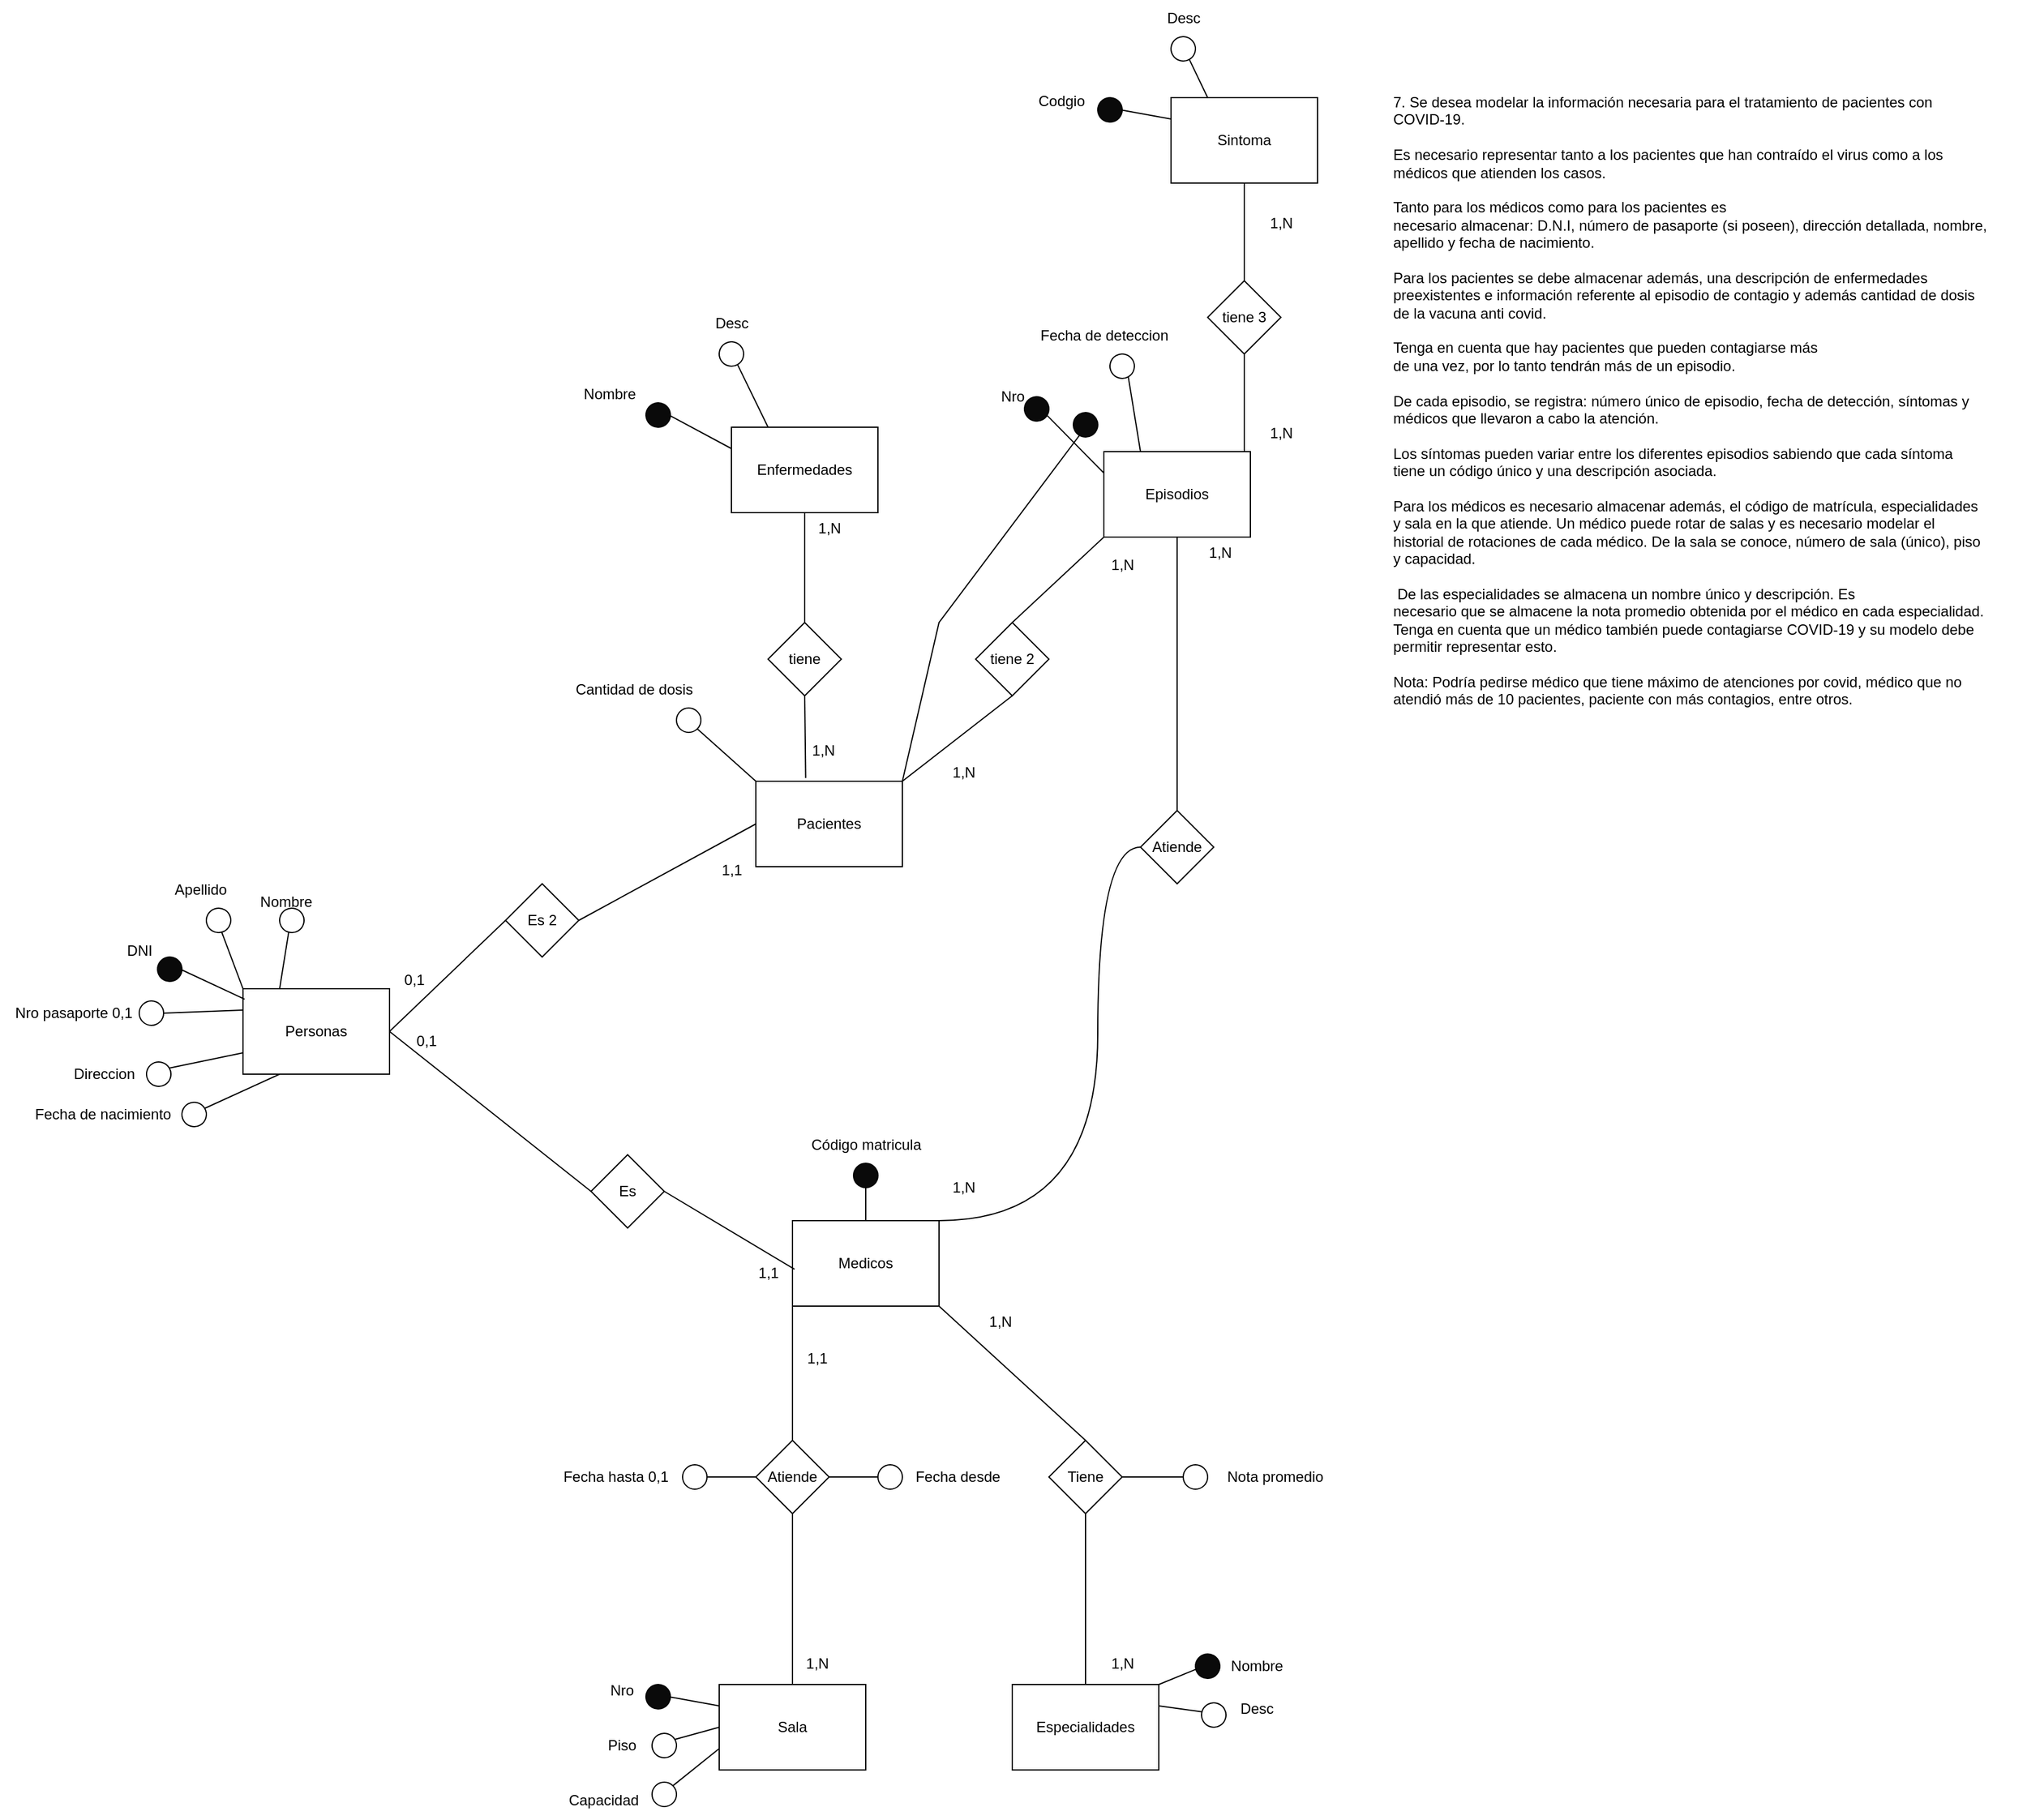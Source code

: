 <mxfile version="22.0.4" type="device">
  <diagram name="Página-1" id="Q4Uh6-ncVY6zBxwnab1Q">
    <mxGraphModel dx="2670" dy="2059" grid="1" gridSize="10" guides="1" tooltips="1" connect="1" arrows="1" fold="1" page="1" pageScale="1" pageWidth="827" pageHeight="1169" math="0" shadow="0">
      <root>
        <mxCell id="0" />
        <mxCell id="1" parent="0" />
        <mxCell id="OuHQAWwQwAp6CYQ7iZEw-1" value="7. Se desea modelar la información necesaria para el tratamiento de pacientes con&lt;br&gt;COVID-19.&lt;br&gt;&lt;br&gt;Es necesario representar tanto a los pacientes que han contraído el virus como a los&lt;br&gt;médicos que atienden los casos. &lt;br&gt;&lt;br&gt;Tanto para los médicos como para los pacientes es&lt;br&gt;necesario almacenar: D.N.I, número de pasaporte (si poseen), dirección detallada, nombre,&lt;br&gt;apellido y fecha de nacimiento.&lt;br&gt;&lt;br&gt;Para los pacientes se debe almacenar además, una descripción de enfermedades&lt;br&gt;preexistentes e información referente al episodio de contagio y además cantidad de dosis&lt;br&gt;de la vacuna anti covid. &lt;br&gt;&lt;br&gt;Tenga en cuenta que hay pacientes que pueden contagiarse más&lt;br&gt;de una vez, por lo tanto tendrán más de un episodio.&lt;br&gt;&lt;br&gt;De cada episodio, se registra: número único de episodio, fecha de detección, síntomas y médicos que llevaron a cabo la atención.&lt;br&gt;&lt;br&gt;Los síntomas pueden variar entre los diferentes episodios sabiendo que cada síntoma&lt;br&gt;tiene un código único y una descripción asociada.&lt;br&gt;&lt;br&gt;Para los médicos es necesario almacenar además, el código de matrícula, especialidades&lt;br&gt;y sala en la que atiende. Un médico puede rotar de salas y es necesario modelar el&lt;br&gt;historial de rotaciones de cada médico. De la sala se conoce, número de sala (único), piso&lt;br&gt;y capacidad.&lt;br&gt;&lt;br&gt;&amp;nbsp;De las especialidades se almacena un nombre único y descripción. Es&lt;br&gt;necesario que se almacene la nota promedio obtenida por el médico en cada especialidad.&lt;br&gt;Tenga en cuenta que un médico también puede contagiarse COVID-19 y su modelo debe&lt;br&gt;permitir representar esto.&lt;br&gt;&lt;br&gt;Nota: Podría pedirse médico que tiene máximo de atenciones por covid, médico que no&lt;br&gt;atendió más de 10 pacientes, paciente con más contagios, entre otros." style="text;whiteSpace=wrap;html=1;" parent="1" vertex="1">
          <mxGeometry x="400" y="-410" width="520" height="530" as="geometry" />
        </mxCell>
        <mxCell id="OuHQAWwQwAp6CYQ7iZEw-2" value="Pacientes" style="rounded=0;whiteSpace=wrap;html=1;" parent="1" vertex="1">
          <mxGeometry x="-120" y="160" width="120" height="70" as="geometry" />
        </mxCell>
        <mxCell id="OuHQAWwQwAp6CYQ7iZEw-6" value="" style="endArrow=none;html=1;rounded=0;entryX=0.34;entryY=-0.038;entryDx=0;entryDy=0;exitX=0.5;exitY=1;exitDx=0;exitDy=0;entryPerimeter=0;" parent="1" source="OuHQAWwQwAp6CYQ7iZEw-67" target="OuHQAWwQwAp6CYQ7iZEw-2" edge="1">
          <mxGeometry width="50" height="50" relative="1" as="geometry">
            <mxPoint x="-90" y="120.0" as="sourcePoint" />
            <mxPoint x="-65" y="56" as="targetPoint" />
          </mxGeometry>
        </mxCell>
        <mxCell id="OuHQAWwQwAp6CYQ7iZEw-9" value="" style="endArrow=none;html=1;rounded=0;entryX=0;entryY=0;entryDx=0;entryDy=0;exitX=0;exitY=0;exitDx=0;exitDy=0;" parent="1" source="OuHQAWwQwAp6CYQ7iZEw-10" target="OuHQAWwQwAp6CYQ7iZEw-2" edge="1">
          <mxGeometry width="50" height="50" relative="1" as="geometry">
            <mxPoint x="-170" y="120" as="sourcePoint" />
            <mxPoint x="-55" y="140" as="targetPoint" />
          </mxGeometry>
        </mxCell>
        <mxCell id="OuHQAWwQwAp6CYQ7iZEw-10" value="" style="ellipse;whiteSpace=wrap;html=1;aspect=fixed;rotation=-180;" parent="1" vertex="1">
          <mxGeometry x="-185" y="100" width="20" height="20" as="geometry" />
        </mxCell>
        <mxCell id="OuHQAWwQwAp6CYQ7iZEw-11" value="Cantidad de dosis" style="text;html=1;align=center;verticalAlign=middle;resizable=0;points=[];autosize=1;strokeColor=none;fillColor=none;" parent="1" vertex="1">
          <mxGeometry x="-280" y="70" width="120" height="30" as="geometry" />
        </mxCell>
        <mxCell id="OuHQAWwQwAp6CYQ7iZEw-14" value="Medicos" style="rounded=0;whiteSpace=wrap;html=1;" parent="1" vertex="1">
          <mxGeometry x="-90" y="520" width="120" height="70" as="geometry" />
        </mxCell>
        <mxCell id="OuHQAWwQwAp6CYQ7iZEw-15" value="" style="endArrow=none;html=1;rounded=0;entryX=0.5;entryY=0;entryDx=0;entryDy=0;exitX=1;exitY=1;exitDx=0;exitDy=0;" parent="1" source="OuHQAWwQwAp6CYQ7iZEw-16" target="OuHQAWwQwAp6CYQ7iZEw-14" edge="1">
          <mxGeometry width="50" height="50" relative="1" as="geometry">
            <mxPoint x="-30" y="470" as="sourcePoint" />
            <mxPoint x="-130" y="564" as="targetPoint" />
          </mxGeometry>
        </mxCell>
        <mxCell id="OuHQAWwQwAp6CYQ7iZEw-16" value="" style="ellipse;whiteSpace=wrap;html=1;aspect=fixed;rotation=45;fillColor=#0A0A0A;" parent="1" vertex="1">
          <mxGeometry x="-40" y="473" width="20" height="20" as="geometry" />
        </mxCell>
        <mxCell id="OuHQAWwQwAp6CYQ7iZEw-17" value="Apellido" style="text;html=1;align=center;verticalAlign=middle;resizable=0;points=[];autosize=1;strokeColor=none;fillColor=none;" parent="1" vertex="1">
          <mxGeometry x="-610" y="234" width="70" height="30" as="geometry" />
        </mxCell>
        <mxCell id="OuHQAWwQwAp6CYQ7iZEw-18" value="Código matricula" style="text;html=1;align=center;verticalAlign=middle;resizable=0;points=[];autosize=1;strokeColor=none;fillColor=none;" parent="1" vertex="1">
          <mxGeometry x="-85" y="443" width="110" height="30" as="geometry" />
        </mxCell>
        <mxCell id="OuHQAWwQwAp6CYQ7iZEw-22" value="" style="endArrow=none;html=1;rounded=0;entryX=0.25;entryY=1;entryDx=0;entryDy=0;exitX=0.5;exitY=0;exitDx=0;exitDy=0;" parent="1" source="OuHQAWwQwAp6CYQ7iZEw-162" target="OuHQAWwQwAp6CYQ7iZEw-32" edge="1">
          <mxGeometry width="50" height="50" relative="1" as="geometry">
            <mxPoint x="-560" y="448" as="sourcePoint" />
            <mxPoint x="-510" y="410" as="targetPoint" />
          </mxGeometry>
        </mxCell>
        <mxCell id="OuHQAWwQwAp6CYQ7iZEw-32" value="Personas" style="rounded=0;whiteSpace=wrap;html=1;" parent="1" vertex="1">
          <mxGeometry x="-540.0" y="330" width="120" height="70" as="geometry" />
        </mxCell>
        <mxCell id="OuHQAWwQwAp6CYQ7iZEw-33" value="" style="endArrow=none;html=1;rounded=0;entryX=0.011;entryY=0.122;entryDx=0;entryDy=0;exitX=0.875;exitY=0.283;exitDx=0;exitDy=0;exitPerimeter=0;entryPerimeter=0;" parent="1" source="OuHQAWwQwAp6CYQ7iZEw-34" target="OuHQAWwQwAp6CYQ7iZEw-32" edge="1">
          <mxGeometry width="50" height="50" relative="1" as="geometry">
            <mxPoint x="-665" y="378" as="sourcePoint" />
            <mxPoint x="-555" y="352" as="targetPoint" />
          </mxGeometry>
        </mxCell>
        <mxCell id="OuHQAWwQwAp6CYQ7iZEw-34" value="" style="ellipse;whiteSpace=wrap;html=1;aspect=fixed;rotation=30;fillColor=#0A0A0A;" parent="1" vertex="1">
          <mxGeometry x="-610" y="304" width="20" height="20" as="geometry" />
        </mxCell>
        <mxCell id="OuHQAWwQwAp6CYQ7iZEw-35" value="" style="endArrow=none;html=1;rounded=0;entryX=0;entryY=0.25;entryDx=0;entryDy=0;exitX=1;exitY=0.5;exitDx=0;exitDy=0;" parent="1" source="OuHQAWwQwAp6CYQ7iZEw-36" target="OuHQAWwQwAp6CYQ7iZEw-32" edge="1">
          <mxGeometry width="50" height="50" relative="1" as="geometry">
            <mxPoint x="-645" y="398" as="sourcePoint" />
            <mxPoint x="-555" y="369" as="targetPoint" />
          </mxGeometry>
        </mxCell>
        <mxCell id="OuHQAWwQwAp6CYQ7iZEw-36" value="" style="ellipse;whiteSpace=wrap;html=1;aspect=fixed;fillColor=#FFFFFF;" parent="1" vertex="1">
          <mxGeometry x="-625" y="340" width="20" height="20" as="geometry" />
        </mxCell>
        <mxCell id="OuHQAWwQwAp6CYQ7iZEw-37" value="DNI" style="text;html=1;align=center;verticalAlign=middle;resizable=0;points=[];autosize=1;strokeColor=none;fillColor=none;" parent="1" vertex="1">
          <mxGeometry x="-645" y="284" width="40" height="30" as="geometry" />
        </mxCell>
        <mxCell id="OuHQAWwQwAp6CYQ7iZEw-38" value="Nro pasaporte 0,1" style="text;html=1;align=center;verticalAlign=middle;resizable=0;points=[];autosize=1;strokeColor=none;fillColor=none;" parent="1" vertex="1">
          <mxGeometry x="-739" y="335" width="120" height="30" as="geometry" />
        </mxCell>
        <mxCell id="OuHQAWwQwAp6CYQ7iZEw-39" value="" style="endArrow=none;html=1;rounded=0;entryX=0;entryY=0;entryDx=0;entryDy=0;exitX=1;exitY=1;exitDx=0;exitDy=0;" parent="1" source="OuHQAWwQwAp6CYQ7iZEw-40" target="OuHQAWwQwAp6CYQ7iZEw-32" edge="1">
          <mxGeometry width="50" height="50" relative="1" as="geometry">
            <mxPoint x="-575" y="294" as="sourcePoint" />
            <mxPoint x="-555" y="314" as="targetPoint" />
          </mxGeometry>
        </mxCell>
        <mxCell id="OuHQAWwQwAp6CYQ7iZEw-40" value="" style="ellipse;whiteSpace=wrap;html=1;aspect=fixed;rotation=30;" parent="1" vertex="1">
          <mxGeometry x="-570" y="264" width="20" height="20" as="geometry" />
        </mxCell>
        <mxCell id="OuHQAWwQwAp6CYQ7iZEw-41" value="" style="endArrow=none;html=1;rounded=0;entryX=0.25;entryY=0;entryDx=0;entryDy=0;exitX=1;exitY=1;exitDx=0;exitDy=0;" parent="1" source="OuHQAWwQwAp6CYQ7iZEw-42" target="OuHQAWwQwAp6CYQ7iZEw-32" edge="1">
          <mxGeometry width="50" height="50" relative="1" as="geometry">
            <mxPoint x="-445" y="224" as="sourcePoint" />
            <mxPoint x="-525" y="314" as="targetPoint" />
          </mxGeometry>
        </mxCell>
        <mxCell id="OuHQAWwQwAp6CYQ7iZEw-42" value="" style="ellipse;whiteSpace=wrap;html=1;aspect=fixed;rotation=60;" parent="1" vertex="1">
          <mxGeometry x="-510" y="264" width="20" height="20" as="geometry" />
        </mxCell>
        <mxCell id="OuHQAWwQwAp6CYQ7iZEw-43" value="Nombre" style="text;html=1;align=center;verticalAlign=middle;resizable=0;points=[];autosize=1;strokeColor=none;fillColor=none;" parent="1" vertex="1">
          <mxGeometry x="-540" y="244" width="70" height="30" as="geometry" />
        </mxCell>
        <mxCell id="OuHQAWwQwAp6CYQ7iZEw-50" value="" style="endArrow=none;html=1;rounded=0;exitX=0.014;exitY=0.569;exitDx=0;exitDy=0;exitPerimeter=0;entryX=1;entryY=0.5;entryDx=0;entryDy=0;" parent="1" source="OuHQAWwQwAp6CYQ7iZEw-14" target="OuHQAWwQwAp6CYQ7iZEw-158" edge="1">
          <mxGeometry width="50" height="50" relative="1" as="geometry">
            <mxPoint x="-210" y="520" as="sourcePoint" />
            <mxPoint x="-190" y="500" as="targetPoint" />
          </mxGeometry>
        </mxCell>
        <mxCell id="OuHQAWwQwAp6CYQ7iZEw-51" value="" style="endArrow=none;html=1;rounded=0;entryX=0;entryY=0.5;entryDx=0;entryDy=0;exitX=1;exitY=0.5;exitDx=0;exitDy=0;" parent="1" source="OuHQAWwQwAp6CYQ7iZEw-157" target="OuHQAWwQwAp6CYQ7iZEw-2" edge="1">
          <mxGeometry width="50" height="50" relative="1" as="geometry">
            <mxPoint x="-260" y="280" as="sourcePoint" />
            <mxPoint x="-160" y="200" as="targetPoint" />
          </mxGeometry>
        </mxCell>
        <mxCell id="OuHQAWwQwAp6CYQ7iZEw-66" value="" style="endArrow=none;html=1;rounded=0;entryX=0;entryY=0.75;entryDx=0;entryDy=0;exitX=0.5;exitY=0;exitDx=0;exitDy=0;" parent="1" source="OuHQAWwQwAp6CYQ7iZEw-163" target="OuHQAWwQwAp6CYQ7iZEw-32" edge="1">
          <mxGeometry width="50" height="50" relative="1" as="geometry">
            <mxPoint x="-621.025" y="393.982" as="sourcePoint" />
            <mxPoint x="-560" y="370" as="targetPoint" />
          </mxGeometry>
        </mxCell>
        <mxCell id="OuHQAWwQwAp6CYQ7iZEw-67" value="tiene" style="rhombus;whiteSpace=wrap;html=1;" parent="1" vertex="1">
          <mxGeometry x="-110" y="30" width="60" height="60" as="geometry" />
        </mxCell>
        <mxCell id="OuHQAWwQwAp6CYQ7iZEw-68" value="" style="endArrow=none;html=1;rounded=0;exitX=0.5;exitY=0;exitDx=0;exitDy=0;" parent="1" source="OuHQAWwQwAp6CYQ7iZEw-67" target="OuHQAWwQwAp6CYQ7iZEw-69" edge="1">
          <mxGeometry width="50" height="50" relative="1" as="geometry">
            <mxPoint x="-50" y="-120" as="sourcePoint" />
            <mxPoint x="-80" y="-110" as="targetPoint" />
          </mxGeometry>
        </mxCell>
        <mxCell id="OuHQAWwQwAp6CYQ7iZEw-69" value="Enfermedades" style="rounded=0;whiteSpace=wrap;html=1;" parent="1" vertex="1">
          <mxGeometry x="-140.0" y="-130" width="120" height="70" as="geometry" />
        </mxCell>
        <mxCell id="OuHQAWwQwAp6CYQ7iZEw-70" value="" style="endArrow=none;html=1;rounded=0;entryX=0.25;entryY=0;entryDx=0;entryDy=0;exitX=1;exitY=1;exitDx=0;exitDy=0;" parent="1" source="OuHQAWwQwAp6CYQ7iZEw-71" target="OuHQAWwQwAp6CYQ7iZEw-69" edge="1">
          <mxGeometry width="50" height="50" relative="1" as="geometry">
            <mxPoint x="-40.0" y="-240" as="sourcePoint" />
            <mxPoint x="-90.0" y="-180" as="targetPoint" />
          </mxGeometry>
        </mxCell>
        <mxCell id="OuHQAWwQwAp6CYQ7iZEw-71" value="" style="ellipse;whiteSpace=wrap;html=1;aspect=fixed;rotation=15;" parent="1" vertex="1">
          <mxGeometry x="-150.0" y="-200" width="20" height="20" as="geometry" />
        </mxCell>
        <mxCell id="OuHQAWwQwAp6CYQ7iZEw-72" value="" style="endArrow=none;html=1;rounded=0;entryX=0;entryY=0.25;entryDx=0;entryDy=0;exitX=0.875;exitY=0.283;exitDx=0;exitDy=0;exitPerimeter=0;" parent="1" source="OuHQAWwQwAp6CYQ7iZEw-73" target="OuHQAWwQwAp6CYQ7iZEw-69" edge="1">
          <mxGeometry width="50" height="50" relative="1" as="geometry">
            <mxPoint x="-260.0" y="-106" as="sourcePoint" />
            <mxPoint x="-190.0" y="-106" as="targetPoint" />
          </mxGeometry>
        </mxCell>
        <mxCell id="OuHQAWwQwAp6CYQ7iZEw-73" value="" style="ellipse;whiteSpace=wrap;html=1;aspect=fixed;rotation=30;fillColor=#0A0A0A;" parent="1" vertex="1">
          <mxGeometry x="-210.0" y="-150" width="20" height="20" as="geometry" />
        </mxCell>
        <mxCell id="OuHQAWwQwAp6CYQ7iZEw-74" value="Desc" style="text;html=1;align=center;verticalAlign=middle;resizable=0;points=[];autosize=1;strokeColor=none;fillColor=none;" parent="1" vertex="1">
          <mxGeometry x="-165.0" y="-230" width="50" height="30" as="geometry" />
        </mxCell>
        <mxCell id="OuHQAWwQwAp6CYQ7iZEw-76" value="Nombre" style="text;html=1;align=center;verticalAlign=middle;resizable=0;points=[];autosize=1;strokeColor=none;fillColor=none;" parent="1" vertex="1">
          <mxGeometry x="-275" y="-172" width="70" height="30" as="geometry" />
        </mxCell>
        <mxCell id="OuHQAWwQwAp6CYQ7iZEw-77" value="" style="endArrow=none;html=1;rounded=0;exitX=1;exitY=0;exitDx=0;exitDy=0;entryX=0.5;entryY=1;entryDx=0;entryDy=0;" parent="1" source="OuHQAWwQwAp6CYQ7iZEw-2" target="OuHQAWwQwAp6CYQ7iZEw-79" edge="1">
          <mxGeometry width="50" height="50" relative="1" as="geometry">
            <mxPoint y="150" as="sourcePoint" />
            <mxPoint x="80" y="40" as="targetPoint" />
          </mxGeometry>
        </mxCell>
        <mxCell id="OuHQAWwQwAp6CYQ7iZEw-79" value="tiene 2" style="rhombus;whiteSpace=wrap;html=1;" parent="1" vertex="1">
          <mxGeometry x="60" y="30" width="60" height="60" as="geometry" />
        </mxCell>
        <mxCell id="OuHQAWwQwAp6CYQ7iZEw-80" value="" style="endArrow=none;html=1;rounded=0;exitX=0.5;exitY=0;exitDx=0;exitDy=0;entryX=0;entryY=1;entryDx=0;entryDy=0;" parent="1" source="OuHQAWwQwAp6CYQ7iZEw-79" target="OuHQAWwQwAp6CYQ7iZEw-87" edge="1">
          <mxGeometry width="50" height="50" relative="1" as="geometry">
            <mxPoint x="110" y="10" as="sourcePoint" />
            <mxPoint x="160" y="-40" as="targetPoint" />
          </mxGeometry>
        </mxCell>
        <mxCell id="OuHQAWwQwAp6CYQ7iZEw-87" value="Episodios" style="rounded=0;whiteSpace=wrap;html=1;" parent="1" vertex="1">
          <mxGeometry x="165.0" y="-110" width="120" height="70" as="geometry" />
        </mxCell>
        <mxCell id="OuHQAWwQwAp6CYQ7iZEw-88" value="" style="endArrow=none;html=1;rounded=0;entryX=0.25;entryY=0;entryDx=0;entryDy=0;exitX=1;exitY=1;exitDx=0;exitDy=0;" parent="1" source="OuHQAWwQwAp6CYQ7iZEw-89" target="OuHQAWwQwAp6CYQ7iZEw-87" edge="1">
          <mxGeometry width="50" height="50" relative="1" as="geometry">
            <mxPoint x="280.0" y="-230" as="sourcePoint" />
            <mxPoint x="230.0" y="-170" as="targetPoint" />
          </mxGeometry>
        </mxCell>
        <mxCell id="OuHQAWwQwAp6CYQ7iZEw-89" value="" style="ellipse;whiteSpace=wrap;html=1;aspect=fixed;rotation=15;" parent="1" vertex="1">
          <mxGeometry x="170.0" y="-190" width="20" height="20" as="geometry" />
        </mxCell>
        <mxCell id="OuHQAWwQwAp6CYQ7iZEw-90" value="" style="endArrow=none;html=1;rounded=0;entryX=0;entryY=0.25;entryDx=0;entryDy=0;exitX=0.875;exitY=0.283;exitDx=0;exitDy=0;exitPerimeter=0;" parent="1" source="OuHQAWwQwAp6CYQ7iZEw-91" target="OuHQAWwQwAp6CYQ7iZEw-87" edge="1">
          <mxGeometry width="50" height="50" relative="1" as="geometry">
            <mxPoint x="60.0" y="-96" as="sourcePoint" />
            <mxPoint x="130.0" y="-96" as="targetPoint" />
          </mxGeometry>
        </mxCell>
        <mxCell id="OuHQAWwQwAp6CYQ7iZEw-91" value="" style="ellipse;whiteSpace=wrap;html=1;aspect=fixed;rotation=60;fillColor=#0A0A0A;" parent="1" vertex="1">
          <mxGeometry x="100.0" y="-155" width="20" height="20" as="geometry" />
        </mxCell>
        <mxCell id="OuHQAWwQwAp6CYQ7iZEw-92" value="Fecha de deteccion" style="text;html=1;align=center;verticalAlign=middle;resizable=0;points=[];autosize=1;strokeColor=none;fillColor=none;" parent="1" vertex="1">
          <mxGeometry x="100.0" y="-220" width="130" height="30" as="geometry" />
        </mxCell>
        <mxCell id="OuHQAWwQwAp6CYQ7iZEw-94" value="Nro" style="text;html=1;align=center;verticalAlign=middle;resizable=0;points=[];autosize=1;strokeColor=none;fillColor=none;" parent="1" vertex="1">
          <mxGeometry x="70" y="-170" width="40" height="30" as="geometry" />
        </mxCell>
        <mxCell id="OuHQAWwQwAp6CYQ7iZEw-95" value="" style="endArrow=none;html=1;rounded=0;" parent="1" source="OuHQAWwQwAp6CYQ7iZEw-100" edge="1">
          <mxGeometry width="50" height="50" relative="1" as="geometry">
            <mxPoint x="280" y="-270" as="sourcePoint" />
            <mxPoint x="280" y="-110" as="targetPoint" />
          </mxGeometry>
        </mxCell>
        <mxCell id="OuHQAWwQwAp6CYQ7iZEw-98" value="" style="endArrow=none;html=1;rounded=0;" parent="1" edge="1">
          <mxGeometry width="50" height="50" relative="1" as="geometry">
            <mxPoint y="160" as="sourcePoint" />
            <mxPoint x="150" y="-130" as="targetPoint" />
            <Array as="points">
              <mxPoint x="30" y="30" />
            </Array>
          </mxGeometry>
        </mxCell>
        <mxCell id="OuHQAWwQwAp6CYQ7iZEw-99" value="" style="ellipse;whiteSpace=wrap;html=1;aspect=fixed;rotation=60;fillColor=#0A0A0A;" parent="1" vertex="1">
          <mxGeometry x="140.0" y="-142" width="20" height="20" as="geometry" />
        </mxCell>
        <mxCell id="OuHQAWwQwAp6CYQ7iZEw-100" value="tiene 3" style="rhombus;whiteSpace=wrap;html=1;" parent="1" vertex="1">
          <mxGeometry x="250" y="-250" width="60" height="60" as="geometry" />
        </mxCell>
        <mxCell id="OuHQAWwQwAp6CYQ7iZEw-102" value="" style="endArrow=none;html=1;rounded=0;exitX=0.5;exitY=0;exitDx=0;exitDy=0;entryX=0.5;entryY=1;entryDx=0;entryDy=0;" parent="1" source="OuHQAWwQwAp6CYQ7iZEw-100" target="OuHQAWwQwAp6CYQ7iZEw-103" edge="1">
          <mxGeometry width="50" height="50" relative="1" as="geometry">
            <mxPoint x="280" y="-280" as="sourcePoint" />
            <mxPoint x="280" y="-310" as="targetPoint" />
          </mxGeometry>
        </mxCell>
        <mxCell id="OuHQAWwQwAp6CYQ7iZEw-103" value="Sintoma" style="rounded=0;whiteSpace=wrap;html=1;" parent="1" vertex="1">
          <mxGeometry x="220.0" y="-400" width="120" height="70" as="geometry" />
        </mxCell>
        <mxCell id="OuHQAWwQwAp6CYQ7iZEw-104" value="" style="endArrow=none;html=1;rounded=0;entryX=0.25;entryY=0;entryDx=0;entryDy=0;exitX=1;exitY=1;exitDx=0;exitDy=0;" parent="1" source="OuHQAWwQwAp6CYQ7iZEw-105" target="OuHQAWwQwAp6CYQ7iZEw-103" edge="1">
          <mxGeometry width="50" height="50" relative="1" as="geometry">
            <mxPoint x="330.0" y="-490" as="sourcePoint" />
            <mxPoint x="280.0" y="-430" as="targetPoint" />
          </mxGeometry>
        </mxCell>
        <mxCell id="OuHQAWwQwAp6CYQ7iZEw-105" value="" style="ellipse;whiteSpace=wrap;html=1;aspect=fixed;rotation=15;" parent="1" vertex="1">
          <mxGeometry x="220.0" y="-450" width="20" height="20" as="geometry" />
        </mxCell>
        <mxCell id="OuHQAWwQwAp6CYQ7iZEw-106" value="" style="endArrow=none;html=1;rounded=0;entryX=0;entryY=0.25;entryDx=0;entryDy=0;exitX=0.875;exitY=0.283;exitDx=0;exitDy=0;exitPerimeter=0;" parent="1" source="OuHQAWwQwAp6CYQ7iZEw-107" target="OuHQAWwQwAp6CYQ7iZEw-103" edge="1">
          <mxGeometry width="50" height="50" relative="1" as="geometry">
            <mxPoint x="110.0" y="-356" as="sourcePoint" />
            <mxPoint x="180.0" y="-356" as="targetPoint" />
          </mxGeometry>
        </mxCell>
        <mxCell id="OuHQAWwQwAp6CYQ7iZEw-107" value="" style="ellipse;whiteSpace=wrap;html=1;aspect=fixed;rotation=30;fillColor=#0A0A0A;" parent="1" vertex="1">
          <mxGeometry x="160.0" y="-400" width="20" height="20" as="geometry" />
        </mxCell>
        <mxCell id="OuHQAWwQwAp6CYQ7iZEw-108" value="Desc" style="text;html=1;align=center;verticalAlign=middle;resizable=0;points=[];autosize=1;strokeColor=none;fillColor=none;" parent="1" vertex="1">
          <mxGeometry x="205.0" y="-480" width="50" height="30" as="geometry" />
        </mxCell>
        <mxCell id="OuHQAWwQwAp6CYQ7iZEw-109" value="Codgio" style="text;html=1;align=center;verticalAlign=middle;resizable=0;points=[];autosize=1;strokeColor=none;fillColor=none;" parent="1" vertex="1">
          <mxGeometry x="100" y="-412" width="60" height="30" as="geometry" />
        </mxCell>
        <mxCell id="OuHQAWwQwAp6CYQ7iZEw-110" value="" style="endArrow=none;html=1;rounded=0;exitX=1;exitY=0;exitDx=0;exitDy=0;edgeStyle=orthogonalEdgeStyle;curved=1;entryX=0;entryY=0.5;entryDx=0;entryDy=0;" parent="1" source="OuHQAWwQwAp6CYQ7iZEw-14" target="OuHQAWwQwAp6CYQ7iZEw-112" edge="1">
          <mxGeometry width="50" height="50" relative="1" as="geometry">
            <mxPoint x="40" y="520" as="sourcePoint" />
            <mxPoint x="160" y="240" as="targetPoint" />
            <Array as="points">
              <mxPoint x="160" y="520" />
              <mxPoint x="160" y="214" />
            </Array>
          </mxGeometry>
        </mxCell>
        <mxCell id="OuHQAWwQwAp6CYQ7iZEw-112" value="Atiende" style="rhombus;whiteSpace=wrap;html=1;" parent="1" vertex="1">
          <mxGeometry x="195" y="184" width="60" height="60" as="geometry" />
        </mxCell>
        <mxCell id="OuHQAWwQwAp6CYQ7iZEw-113" value="" style="endArrow=none;html=1;rounded=0;exitX=0.5;exitY=0;exitDx=0;exitDy=0;entryX=0.5;entryY=1;entryDx=0;entryDy=0;" parent="1" source="OuHQAWwQwAp6CYQ7iZEw-112" target="OuHQAWwQwAp6CYQ7iZEw-87" edge="1">
          <mxGeometry width="50" height="50" relative="1" as="geometry">
            <mxPoint x="250" y="110" as="sourcePoint" />
            <mxPoint x="300" y="60" as="targetPoint" />
          </mxGeometry>
        </mxCell>
        <mxCell id="OuHQAWwQwAp6CYQ7iZEw-114" value="1,N" style="text;html=1;align=center;verticalAlign=middle;resizable=0;points=[];autosize=1;strokeColor=none;fillColor=none;" parent="1" vertex="1">
          <mxGeometry x="30" y="478" width="40" height="30" as="geometry" />
        </mxCell>
        <mxCell id="OuHQAWwQwAp6CYQ7iZEw-116" value="1,N" style="text;html=1;align=center;verticalAlign=middle;resizable=0;points=[];autosize=1;strokeColor=none;fillColor=none;" parent="1" vertex="1">
          <mxGeometry x="240" y="-42" width="40" height="30" as="geometry" />
        </mxCell>
        <mxCell id="OuHQAWwQwAp6CYQ7iZEw-117" value="" style="endArrow=none;html=1;rounded=0;entryX=0;entryY=1;entryDx=0;entryDy=0;" parent="1" source="OuHQAWwQwAp6CYQ7iZEw-128" target="OuHQAWwQwAp6CYQ7iZEw-14" edge="1">
          <mxGeometry width="50" height="50" relative="1" as="geometry">
            <mxPoint x="-90" y="810" as="sourcePoint" />
            <mxPoint x="-85" y="600" as="targetPoint" />
          </mxGeometry>
        </mxCell>
        <mxCell id="OuHQAWwQwAp6CYQ7iZEw-128" value="Atiende" style="rhombus;whiteSpace=wrap;html=1;" parent="1" vertex="1">
          <mxGeometry x="-120" y="700" width="60" height="60" as="geometry" />
        </mxCell>
        <mxCell id="OuHQAWwQwAp6CYQ7iZEw-130" value="" style="endArrow=none;html=1;rounded=0;entryX=0.5;entryY=1;entryDx=0;entryDy=0;" parent="1" source="OuHQAWwQwAp6CYQ7iZEw-131" target="OuHQAWwQwAp6CYQ7iZEw-128" edge="1">
          <mxGeometry width="50" height="50" relative="1" as="geometry">
            <mxPoint x="-90" y="860" as="sourcePoint" />
            <mxPoint x="-110" y="800" as="targetPoint" />
          </mxGeometry>
        </mxCell>
        <mxCell id="OuHQAWwQwAp6CYQ7iZEw-131" value="Sala" style="rounded=0;whiteSpace=wrap;html=1;" parent="1" vertex="1">
          <mxGeometry x="-150.0" y="900" width="120" height="70" as="geometry" />
        </mxCell>
        <mxCell id="OuHQAWwQwAp6CYQ7iZEw-132" value="" style="endArrow=none;html=1;rounded=0;entryX=0;entryY=0.5;entryDx=0;entryDy=0;exitX=1;exitY=0;exitDx=0;exitDy=0;" parent="1" source="OuHQAWwQwAp6CYQ7iZEw-133" target="OuHQAWwQwAp6CYQ7iZEw-131" edge="1">
          <mxGeometry width="50" height="50" relative="1" as="geometry">
            <mxPoint x="-115.0" y="930" as="sourcePoint" />
            <mxPoint x="-195.0" y="1020" as="targetPoint" />
          </mxGeometry>
        </mxCell>
        <mxCell id="OuHQAWwQwAp6CYQ7iZEw-133" value="" style="ellipse;whiteSpace=wrap;html=1;aspect=fixed;rotation=15;" parent="1" vertex="1">
          <mxGeometry x="-205.0" y="940" width="20" height="20" as="geometry" />
        </mxCell>
        <mxCell id="OuHQAWwQwAp6CYQ7iZEw-134" value="" style="endArrow=none;html=1;rounded=0;entryX=0;entryY=0.25;entryDx=0;entryDy=0;exitX=0.875;exitY=0.283;exitDx=0;exitDy=0;exitPerimeter=0;" parent="1" source="OuHQAWwQwAp6CYQ7iZEw-135" target="OuHQAWwQwAp6CYQ7iZEw-131" edge="1">
          <mxGeometry width="50" height="50" relative="1" as="geometry">
            <mxPoint x="-260.0" y="944" as="sourcePoint" />
            <mxPoint x="-190.0" y="944" as="targetPoint" />
          </mxGeometry>
        </mxCell>
        <mxCell id="OuHQAWwQwAp6CYQ7iZEw-135" value="" style="ellipse;whiteSpace=wrap;html=1;aspect=fixed;rotation=30;fillColor=#0A0A0A;" parent="1" vertex="1">
          <mxGeometry x="-210.0" y="900" width="20" height="20" as="geometry" />
        </mxCell>
        <mxCell id="OuHQAWwQwAp6CYQ7iZEw-136" value="Piso" style="text;html=1;align=center;verticalAlign=middle;resizable=0;points=[];autosize=1;strokeColor=none;fillColor=none;" parent="1" vertex="1">
          <mxGeometry x="-255.0" y="935" width="50" height="30" as="geometry" />
        </mxCell>
        <mxCell id="OuHQAWwQwAp6CYQ7iZEw-137" value="Nro" style="text;html=1;align=center;verticalAlign=middle;resizable=0;points=[];autosize=1;strokeColor=none;fillColor=none;" parent="1" vertex="1">
          <mxGeometry x="-250" y="890" width="40" height="30" as="geometry" />
        </mxCell>
        <mxCell id="OuHQAWwQwAp6CYQ7iZEw-138" value="" style="endArrow=none;html=1;rounded=0;exitX=1;exitY=0;exitDx=0;exitDy=0;entryX=0;entryY=0.75;entryDx=0;entryDy=0;" parent="1" source="OuHQAWwQwAp6CYQ7iZEw-139" target="OuHQAWwQwAp6CYQ7iZEw-131" edge="1">
          <mxGeometry width="50" height="50" relative="1" as="geometry">
            <mxPoint x="-179" y="1052" as="sourcePoint" />
            <mxPoint x="-120" y="1008" as="targetPoint" />
          </mxGeometry>
        </mxCell>
        <mxCell id="OuHQAWwQwAp6CYQ7iZEw-139" value="" style="ellipse;whiteSpace=wrap;html=1;aspect=fixed;" parent="1" vertex="1">
          <mxGeometry x="-205" y="980" width="20" height="20" as="geometry" />
        </mxCell>
        <mxCell id="OuHQAWwQwAp6CYQ7iZEw-140" value="Capacidad" style="text;html=1;align=center;verticalAlign=middle;resizable=0;points=[];autosize=1;strokeColor=none;fillColor=none;" parent="1" vertex="1">
          <mxGeometry x="-285" y="980" width="80" height="30" as="geometry" />
        </mxCell>
        <mxCell id="OuHQAWwQwAp6CYQ7iZEw-142" value="Tiene" style="rhombus;whiteSpace=wrap;html=1;" parent="1" vertex="1">
          <mxGeometry x="120" y="700" width="60" height="60" as="geometry" />
        </mxCell>
        <mxCell id="OuHQAWwQwAp6CYQ7iZEw-143" value="" style="endArrow=none;html=1;rounded=0;entryX=0.5;entryY=1;entryDx=0;entryDy=0;" parent="1" source="OuHQAWwQwAp6CYQ7iZEw-144" target="OuHQAWwQwAp6CYQ7iZEw-142" edge="1">
          <mxGeometry width="50" height="50" relative="1" as="geometry">
            <mxPoint x="150" y="860" as="sourcePoint" />
            <mxPoint x="130" y="800" as="targetPoint" />
          </mxGeometry>
        </mxCell>
        <mxCell id="OuHQAWwQwAp6CYQ7iZEw-144" value="Especialidades" style="rounded=0;whiteSpace=wrap;html=1;" parent="1" vertex="1">
          <mxGeometry x="90.0" y="900" width="120" height="70" as="geometry" />
        </mxCell>
        <mxCell id="OuHQAWwQwAp6CYQ7iZEw-145" value="" style="endArrow=none;html=1;rounded=0;entryX=1;entryY=0.25;entryDx=0;entryDy=0;exitX=0;exitY=0.5;exitDx=0;exitDy=0;" parent="1" source="OuHQAWwQwAp6CYQ7iZEw-146" target="OuHQAWwQwAp6CYQ7iZEw-144" edge="1">
          <mxGeometry width="50" height="50" relative="1" as="geometry">
            <mxPoint x="470.0" y="915" as="sourcePoint" />
            <mxPoint x="435.0" y="920" as="targetPoint" />
          </mxGeometry>
        </mxCell>
        <mxCell id="OuHQAWwQwAp6CYQ7iZEw-146" value="" style="ellipse;whiteSpace=wrap;html=1;aspect=fixed;rotation=15;" parent="1" vertex="1">
          <mxGeometry x="245.0" y="915" width="20" height="20" as="geometry" />
        </mxCell>
        <mxCell id="OuHQAWwQwAp6CYQ7iZEw-147" value="" style="endArrow=none;html=1;rounded=0;entryX=1;entryY=0;entryDx=0;entryDy=0;exitX=0;exitY=1;exitDx=0;exitDy=0;" parent="1" source="OuHQAWwQwAp6CYQ7iZEw-148" target="OuHQAWwQwAp6CYQ7iZEw-144" edge="1">
          <mxGeometry width="50" height="50" relative="1" as="geometry">
            <mxPoint x="325.0" y="929" as="sourcePoint" />
            <mxPoint x="435.0" y="902.5" as="targetPoint" />
          </mxGeometry>
        </mxCell>
        <mxCell id="OuHQAWwQwAp6CYQ7iZEw-148" value="" style="ellipse;whiteSpace=wrap;html=1;aspect=fixed;rotation=30;fillColor=#0A0A0A;" parent="1" vertex="1">
          <mxGeometry x="240.0" y="875" width="20" height="20" as="geometry" />
        </mxCell>
        <mxCell id="OuHQAWwQwAp6CYQ7iZEw-149" value="Desc" style="text;html=1;align=center;verticalAlign=middle;resizable=0;points=[];autosize=1;strokeColor=none;fillColor=none;" parent="1" vertex="1">
          <mxGeometry x="265.0" y="905" width="50" height="30" as="geometry" />
        </mxCell>
        <mxCell id="OuHQAWwQwAp6CYQ7iZEw-150" value="Nombre" style="text;html=1;align=center;verticalAlign=middle;resizable=0;points=[];autosize=1;strokeColor=none;fillColor=none;" parent="1" vertex="1">
          <mxGeometry x="255" y="870" width="70" height="30" as="geometry" />
        </mxCell>
        <mxCell id="OuHQAWwQwAp6CYQ7iZEw-151" value="" style="endArrow=none;html=1;rounded=0;exitX=0;exitY=0.5;exitDx=0;exitDy=0;entryX=1;entryY=0.5;entryDx=0;entryDy=0;" parent="1" source="OuHQAWwQwAp6CYQ7iZEw-152" target="OuHQAWwQwAp6CYQ7iZEw-142" edge="1">
          <mxGeometry width="50" height="50" relative="1" as="geometry">
            <mxPoint x="406" y="832" as="sourcePoint" />
            <mxPoint x="210.0" y="730" as="targetPoint" />
          </mxGeometry>
        </mxCell>
        <mxCell id="OuHQAWwQwAp6CYQ7iZEw-152" value="" style="ellipse;whiteSpace=wrap;html=1;aspect=fixed;" parent="1" vertex="1">
          <mxGeometry x="230" y="720" width="20" height="20" as="geometry" />
        </mxCell>
        <mxCell id="OuHQAWwQwAp6CYQ7iZEw-154" value="" style="endArrow=none;html=1;rounded=0;entryX=1;entryY=1;entryDx=0;entryDy=0;exitX=0.5;exitY=0;exitDx=0;exitDy=0;" parent="1" source="OuHQAWwQwAp6CYQ7iZEw-142" target="OuHQAWwQwAp6CYQ7iZEw-14" edge="1">
          <mxGeometry width="50" height="50" relative="1" as="geometry">
            <mxPoint x="70" y="660" as="sourcePoint" />
            <mxPoint x="40" y="620" as="targetPoint" />
          </mxGeometry>
        </mxCell>
        <mxCell id="OuHQAWwQwAp6CYQ7iZEw-155" value="Nota promedio" style="text;html=1;align=center;verticalAlign=middle;resizable=0;points=[];autosize=1;strokeColor=none;fillColor=none;" parent="1" vertex="1">
          <mxGeometry x="255" y="715" width="100" height="30" as="geometry" />
        </mxCell>
        <mxCell id="OuHQAWwQwAp6CYQ7iZEw-157" value="Es 2" style="rhombus;whiteSpace=wrap;html=1;" parent="1" vertex="1">
          <mxGeometry x="-325" y="244" width="60" height="60" as="geometry" />
        </mxCell>
        <mxCell id="OuHQAWwQwAp6CYQ7iZEw-158" value="Es" style="rhombus;whiteSpace=wrap;html=1;" parent="1" vertex="1">
          <mxGeometry x="-255" y="466" width="60" height="60" as="geometry" />
        </mxCell>
        <mxCell id="OuHQAWwQwAp6CYQ7iZEw-159" value="" style="endArrow=none;html=1;rounded=0;exitX=1;exitY=0.5;exitDx=0;exitDy=0;entryX=0;entryY=0.5;entryDx=0;entryDy=0;" parent="1" source="OuHQAWwQwAp6CYQ7iZEw-32" target="OuHQAWwQwAp6CYQ7iZEw-158" edge="1">
          <mxGeometry width="50" height="50" relative="1" as="geometry">
            <mxPoint x="-290" y="460" as="sourcePoint" />
            <mxPoint x="-240" y="410" as="targetPoint" />
          </mxGeometry>
        </mxCell>
        <mxCell id="OuHQAWwQwAp6CYQ7iZEw-160" value="" style="endArrow=none;html=1;rounded=0;entryX=0;entryY=0.5;entryDx=0;entryDy=0;exitX=1;exitY=0.5;exitDx=0;exitDy=0;" parent="1" source="OuHQAWwQwAp6CYQ7iZEw-32" target="OuHQAWwQwAp6CYQ7iZEw-157" edge="1">
          <mxGeometry width="50" height="50" relative="1" as="geometry">
            <mxPoint x="-390" y="340" as="sourcePoint" />
            <mxPoint x="-330" y="270" as="targetPoint" />
          </mxGeometry>
        </mxCell>
        <mxCell id="OuHQAWwQwAp6CYQ7iZEw-162" value="" style="ellipse;whiteSpace=wrap;html=1;aspect=fixed;rotation=60;" parent="1" vertex="1">
          <mxGeometry x="-590" y="423" width="20" height="20" as="geometry" />
        </mxCell>
        <mxCell id="OuHQAWwQwAp6CYQ7iZEw-163" value="" style="ellipse;whiteSpace=wrap;html=1;aspect=fixed;rotation=60;" parent="1" vertex="1">
          <mxGeometry x="-619" y="390" width="20" height="20" as="geometry" />
        </mxCell>
        <mxCell id="OuHQAWwQwAp6CYQ7iZEw-164" value="Direccion" style="text;html=1;align=center;verticalAlign=middle;resizable=0;points=[];autosize=1;strokeColor=none;fillColor=none;" parent="1" vertex="1">
          <mxGeometry x="-689" y="385" width="70" height="30" as="geometry" />
        </mxCell>
        <mxCell id="OuHQAWwQwAp6CYQ7iZEw-165" value="Fecha de nacimiento" style="text;html=1;align=center;verticalAlign=middle;resizable=0;points=[];autosize=1;strokeColor=none;fillColor=none;" parent="1" vertex="1">
          <mxGeometry x="-720" y="418" width="130" height="30" as="geometry" />
        </mxCell>
        <mxCell id="OuHQAWwQwAp6CYQ7iZEw-167" value="" style="endArrow=none;html=1;rounded=0;exitX=1;exitY=0.5;exitDx=0;exitDy=0;entryX=0;entryY=0.5;entryDx=0;entryDy=0;" parent="1" source="OuHQAWwQwAp6CYQ7iZEw-168" target="OuHQAWwQwAp6CYQ7iZEw-128" edge="1">
          <mxGeometry width="50" height="50" relative="1" as="geometry">
            <mxPoint x="-206" y="792" as="sourcePoint" />
            <mxPoint x="-147" y="748" as="targetPoint" />
          </mxGeometry>
        </mxCell>
        <mxCell id="OuHQAWwQwAp6CYQ7iZEw-168" value="" style="ellipse;whiteSpace=wrap;html=1;aspect=fixed;" parent="1" vertex="1">
          <mxGeometry x="-180" y="720" width="20" height="20" as="geometry" />
        </mxCell>
        <mxCell id="OuHQAWwQwAp6CYQ7iZEw-169" value="Fecha hasta 0,1" style="text;html=1;align=center;verticalAlign=middle;resizable=0;points=[];autosize=1;strokeColor=none;fillColor=none;" parent="1" vertex="1">
          <mxGeometry x="-290" y="715" width="110" height="30" as="geometry" />
        </mxCell>
        <mxCell id="OuHQAWwQwAp6CYQ7iZEw-170" value="" style="endArrow=none;html=1;rounded=0;exitX=0;exitY=0.5;exitDx=0;exitDy=0;entryX=1;entryY=0.5;entryDx=0;entryDy=0;" parent="1" source="OuHQAWwQwAp6CYQ7iZEw-171" target="OuHQAWwQwAp6CYQ7iZEw-128" edge="1">
          <mxGeometry width="50" height="50" relative="1" as="geometry">
            <mxPoint x="36" y="777" as="sourcePoint" />
            <mxPoint x="95" y="733" as="targetPoint" />
          </mxGeometry>
        </mxCell>
        <mxCell id="OuHQAWwQwAp6CYQ7iZEw-171" value="" style="ellipse;whiteSpace=wrap;html=1;aspect=fixed;" parent="1" vertex="1">
          <mxGeometry x="-20" y="720" width="20" height="20" as="geometry" />
        </mxCell>
        <mxCell id="OuHQAWwQwAp6CYQ7iZEw-173" value="Fecha desde" style="text;html=1;align=center;verticalAlign=middle;resizable=0;points=[];autosize=1;strokeColor=none;fillColor=none;" parent="1" vertex="1">
          <mxGeometry y="715" width="90" height="30" as="geometry" />
        </mxCell>
        <mxCell id="wvW1Te2bSEtYAi1yB16Q-1" value="0,1" style="text;html=1;align=center;verticalAlign=middle;resizable=0;points=[];autosize=1;strokeColor=none;fillColor=none;" vertex="1" parent="1">
          <mxGeometry x="-410" y="358" width="40" height="30" as="geometry" />
        </mxCell>
        <mxCell id="wvW1Te2bSEtYAi1yB16Q-2" value="1,1" style="text;html=1;align=center;verticalAlign=middle;resizable=0;points=[];autosize=1;strokeColor=none;fillColor=none;" vertex="1" parent="1">
          <mxGeometry x="-130" y="548" width="40" height="30" as="geometry" />
        </mxCell>
        <mxCell id="wvW1Te2bSEtYAi1yB16Q-3" value="1,1" style="text;html=1;align=center;verticalAlign=middle;resizable=0;points=[];autosize=1;strokeColor=none;fillColor=none;" vertex="1" parent="1">
          <mxGeometry x="-160" y="218" width="40" height="30" as="geometry" />
        </mxCell>
        <mxCell id="wvW1Te2bSEtYAi1yB16Q-4" value="0,1" style="text;html=1;align=center;verticalAlign=middle;resizable=0;points=[];autosize=1;strokeColor=none;fillColor=none;" vertex="1" parent="1">
          <mxGeometry x="-420" y="308" width="40" height="30" as="geometry" />
        </mxCell>
        <mxCell id="wvW1Te2bSEtYAi1yB16Q-5" value="1,N" style="text;html=1;align=center;verticalAlign=middle;resizable=0;points=[];autosize=1;strokeColor=none;fillColor=none;" vertex="1" parent="1">
          <mxGeometry x="-85" y="120" width="40" height="30" as="geometry" />
        </mxCell>
        <mxCell id="wvW1Te2bSEtYAi1yB16Q-6" value="1,N" style="text;html=1;align=center;verticalAlign=middle;resizable=0;points=[];autosize=1;strokeColor=none;fillColor=none;" vertex="1" parent="1">
          <mxGeometry x="-80" y="-62" width="40" height="30" as="geometry" />
        </mxCell>
        <mxCell id="wvW1Te2bSEtYAi1yB16Q-7" value="1,N" style="text;html=1;align=center;verticalAlign=middle;resizable=0;points=[];autosize=1;strokeColor=none;fillColor=none;" vertex="1" parent="1">
          <mxGeometry x="30" y="138" width="40" height="30" as="geometry" />
        </mxCell>
        <mxCell id="wvW1Te2bSEtYAi1yB16Q-8" value="1,N" style="text;html=1;align=center;verticalAlign=middle;resizable=0;points=[];autosize=1;strokeColor=none;fillColor=none;" vertex="1" parent="1">
          <mxGeometry x="160" y="-32" width="40" height="30" as="geometry" />
        </mxCell>
        <mxCell id="wvW1Te2bSEtYAi1yB16Q-9" value="1,N" style="text;html=1;align=center;verticalAlign=middle;resizable=0;points=[];autosize=1;strokeColor=none;fillColor=none;" vertex="1" parent="1">
          <mxGeometry x="290" y="-140" width="40" height="30" as="geometry" />
        </mxCell>
        <mxCell id="wvW1Te2bSEtYAi1yB16Q-10" value="1,N" style="text;html=1;align=center;verticalAlign=middle;resizable=0;points=[];autosize=1;strokeColor=none;fillColor=none;" vertex="1" parent="1">
          <mxGeometry x="290" y="-312" width="40" height="30" as="geometry" />
        </mxCell>
        <mxCell id="wvW1Te2bSEtYAi1yB16Q-11" value="1,1" style="text;html=1;align=center;verticalAlign=middle;resizable=0;points=[];autosize=1;strokeColor=none;fillColor=none;" vertex="1" parent="1">
          <mxGeometry x="-90" y="618" width="40" height="30" as="geometry" />
        </mxCell>
        <mxCell id="wvW1Te2bSEtYAi1yB16Q-12" value="1,N" style="text;html=1;align=center;verticalAlign=middle;resizable=0;points=[];autosize=1;strokeColor=none;fillColor=none;" vertex="1" parent="1">
          <mxGeometry x="-90" y="868" width="40" height="30" as="geometry" />
        </mxCell>
        <mxCell id="wvW1Te2bSEtYAi1yB16Q-13" value="1,N" style="text;html=1;align=center;verticalAlign=middle;resizable=0;points=[];autosize=1;strokeColor=none;fillColor=none;" vertex="1" parent="1">
          <mxGeometry x="60" y="588" width="40" height="30" as="geometry" />
        </mxCell>
        <mxCell id="wvW1Te2bSEtYAi1yB16Q-14" value="1,N" style="text;html=1;align=center;verticalAlign=middle;resizable=0;points=[];autosize=1;strokeColor=none;fillColor=none;" vertex="1" parent="1">
          <mxGeometry x="160" y="868" width="40" height="30" as="geometry" />
        </mxCell>
      </root>
    </mxGraphModel>
  </diagram>
</mxfile>
